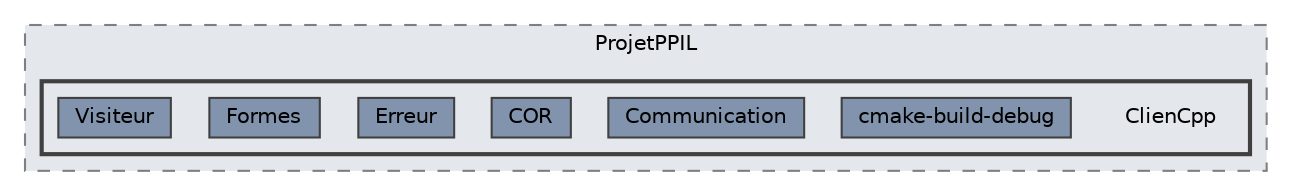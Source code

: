 digraph "/Users/thuillercolin/Documents/Cours/License/L3_Maths-Info/S6/PPIL/ProjetPPIL/PPIL/ProjetPPIL/ClienCpp"
{
 // LATEX_PDF_SIZE
  bgcolor="transparent";
  edge [fontname=Helvetica,fontsize=10,labelfontname=Helvetica,labelfontsize=10];
  node [fontname=Helvetica,fontsize=10,shape=box,height=0.2,width=0.4];
  compound=true
  subgraph clusterdir_27d058b31d26c56bc329ae3838114210 {
    graph [ bgcolor="#e4e8ed", pencolor="grey50", label="ProjetPPIL", fontname=Helvetica,fontsize=10 style="filled,dashed", URL="dir_27d058b31d26c56bc329ae3838114210.html",tooltip=""]
  subgraph clusterdir_10e5dc40d544c0251d0fb069179bca94 {
    graph [ bgcolor="#e4e8ed", pencolor="grey25", label="", fontname=Helvetica,fontsize=10 style="filled,bold", URL="dir_10e5dc40d544c0251d0fb069179bca94.html",tooltip=""]
    dir_10e5dc40d544c0251d0fb069179bca94 [shape=plaintext, label="ClienCpp"];
  dir_e4f71751e01077bf51757aae0cad65ac [label="cmake-build-debug", fillcolor="#8193ad", color="grey25", style="filled", URL="dir_e4f71751e01077bf51757aae0cad65ac.html",tooltip=""];
  dir_01e5a4c3ab303a5d4832cfdea40c28b4 [label="Communication", fillcolor="#8193ad", color="grey25", style="filled", URL="dir_01e5a4c3ab303a5d4832cfdea40c28b4.html",tooltip=""];
  dir_748d009e37b3be430313993073226487 [label="COR", fillcolor="#8193ad", color="grey25", style="filled", URL="dir_748d009e37b3be430313993073226487.html",tooltip=""];
  dir_1baf60615c8da35cd3005a06968ae0db [label="Erreur", fillcolor="#8193ad", color="grey25", style="filled", URL="dir_1baf60615c8da35cd3005a06968ae0db.html",tooltip=""];
  dir_c648781a6d1214feff1e14b6dd126a39 [label="Formes", fillcolor="#8193ad", color="grey25", style="filled", URL="dir_c648781a6d1214feff1e14b6dd126a39.html",tooltip=""];
  dir_25afd03883a84ff1751cd17737dfa742 [label="Visiteur", fillcolor="#8193ad", color="grey25", style="filled", URL="dir_25afd03883a84ff1751cd17737dfa742.html",tooltip=""];
  }
  }
}
